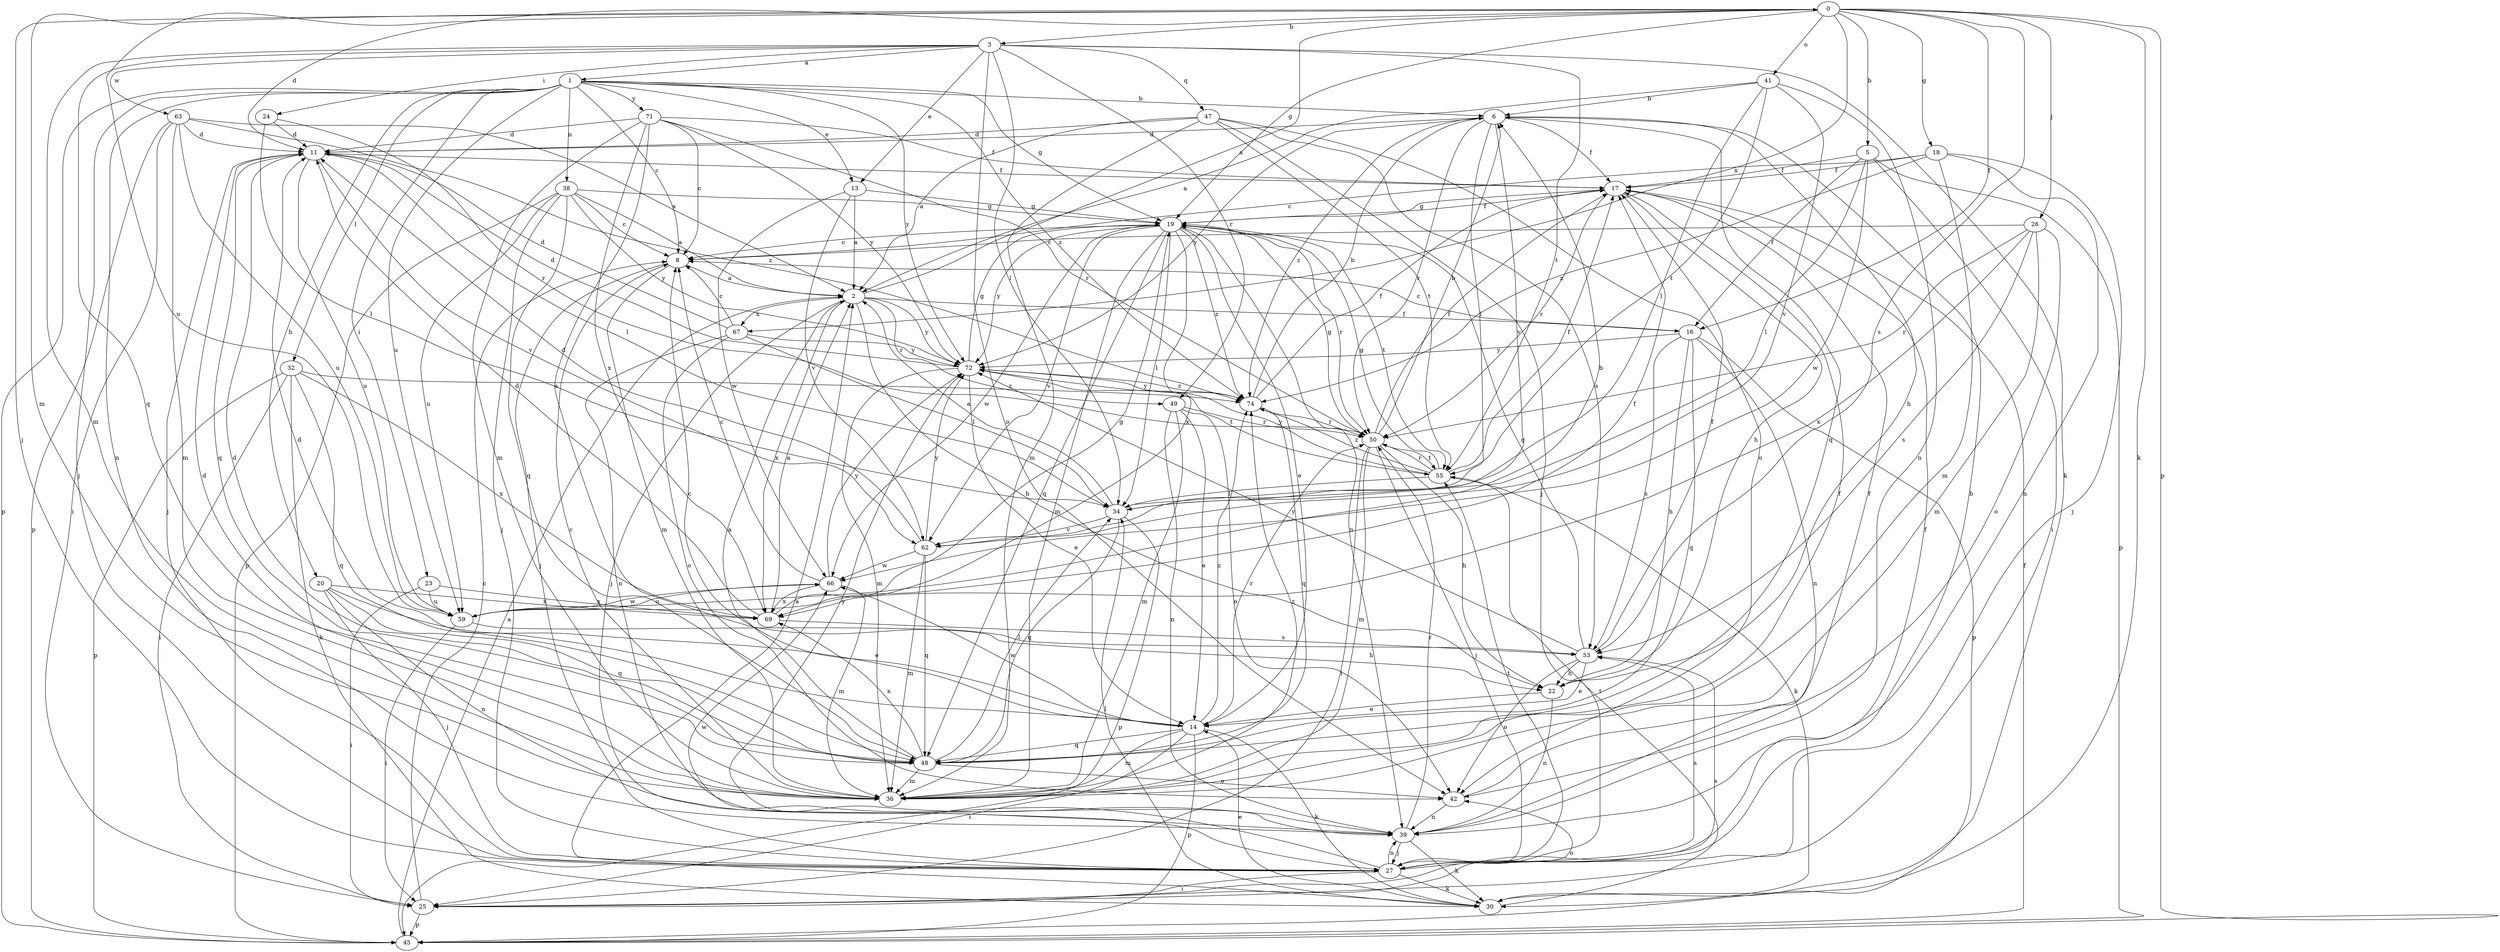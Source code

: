 strict digraph  {
0;
1;
2;
3;
5;
6;
8;
11;
13;
14;
16;
17;
18;
19;
20;
22;
23;
24;
25;
26;
27;
30;
32;
34;
36;
38;
39;
41;
42;
45;
47;
48;
49;
50;
53;
55;
59;
62;
63;
66;
67;
69;
71;
72;
74;
0 -> 3  [label=b];
0 -> 5  [label=b];
0 -> 11  [label=d];
0 -> 16  [label=f];
0 -> 18  [label=g];
0 -> 19  [label=g];
0 -> 26  [label=j];
0 -> 27  [label=j];
0 -> 30  [label=k];
0 -> 36  [label=m];
0 -> 41  [label=o];
0 -> 45  [label=p];
0 -> 53  [label=s];
0 -> 59  [label=u];
0 -> 67  [label=x];
1 -> 6  [label=b];
1 -> 8  [label=c];
1 -> 13  [label=e];
1 -> 19  [label=g];
1 -> 20  [label=h];
1 -> 23  [label=i];
1 -> 27  [label=j];
1 -> 32  [label=l];
1 -> 38  [label=n];
1 -> 39  [label=n];
1 -> 45  [label=p];
1 -> 59  [label=u];
1 -> 71  [label=y];
1 -> 72  [label=y];
1 -> 74  [label=z];
2 -> 0  [label=a];
2 -> 16  [label=f];
2 -> 22  [label=h];
2 -> 27  [label=j];
2 -> 49  [label=r];
2 -> 67  [label=x];
2 -> 69  [label=x];
2 -> 72  [label=y];
3 -> 1  [label=a];
3 -> 13  [label=e];
3 -> 24  [label=i];
3 -> 30  [label=k];
3 -> 34  [label=l];
3 -> 36  [label=m];
3 -> 42  [label=o];
3 -> 47  [label=q];
3 -> 48  [label=q];
3 -> 49  [label=r];
3 -> 55  [label=t];
3 -> 63  [label=w];
5 -> 16  [label=f];
5 -> 17  [label=f];
5 -> 25  [label=i];
5 -> 34  [label=l];
5 -> 45  [label=p];
5 -> 66  [label=w];
6 -> 11  [label=d];
6 -> 17  [label=f];
6 -> 22  [label=h];
6 -> 34  [label=l];
6 -> 48  [label=q];
6 -> 50  [label=r];
6 -> 62  [label=v];
6 -> 72  [label=y];
6 -> 74  [label=z];
8 -> 2  [label=a];
8 -> 27  [label=j];
8 -> 36  [label=m];
11 -> 17  [label=f];
11 -> 27  [label=j];
11 -> 34  [label=l];
11 -> 48  [label=q];
11 -> 59  [label=u];
11 -> 62  [label=v];
13 -> 2  [label=a];
13 -> 19  [label=g];
13 -> 62  [label=v];
13 -> 66  [label=w];
14 -> 8  [label=c];
14 -> 11  [label=d];
14 -> 25  [label=i];
14 -> 30  [label=k];
14 -> 36  [label=m];
14 -> 45  [label=p];
14 -> 48  [label=q];
14 -> 50  [label=r];
14 -> 66  [label=w];
14 -> 74  [label=z];
16 -> 8  [label=c];
16 -> 22  [label=h];
16 -> 39  [label=n];
16 -> 45  [label=p];
16 -> 48  [label=q];
16 -> 53  [label=s];
16 -> 72  [label=y];
17 -> 19  [label=g];
17 -> 22  [label=h];
17 -> 50  [label=r];
18 -> 8  [label=c];
18 -> 17  [label=f];
18 -> 27  [label=j];
18 -> 36  [label=m];
18 -> 39  [label=n];
18 -> 74  [label=z];
19 -> 8  [label=c];
19 -> 14  [label=e];
19 -> 17  [label=f];
19 -> 34  [label=l];
19 -> 36  [label=m];
19 -> 39  [label=n];
19 -> 48  [label=q];
19 -> 50  [label=r];
19 -> 55  [label=t];
19 -> 62  [label=v];
19 -> 66  [label=w];
19 -> 69  [label=x];
19 -> 72  [label=y];
19 -> 74  [label=z];
20 -> 14  [label=e];
20 -> 27  [label=j];
20 -> 39  [label=n];
20 -> 48  [label=q];
20 -> 69  [label=x];
22 -> 14  [label=e];
22 -> 39  [label=n];
23 -> 25  [label=i];
23 -> 59  [label=u];
23 -> 69  [label=x];
24 -> 11  [label=d];
24 -> 34  [label=l];
24 -> 50  [label=r];
25 -> 8  [label=c];
25 -> 42  [label=o];
25 -> 45  [label=p];
25 -> 53  [label=s];
26 -> 8  [label=c];
26 -> 36  [label=m];
26 -> 42  [label=o];
26 -> 50  [label=r];
26 -> 53  [label=s];
26 -> 69  [label=x];
27 -> 6  [label=b];
27 -> 17  [label=f];
27 -> 25  [label=i];
27 -> 30  [label=k];
27 -> 39  [label=n];
27 -> 53  [label=s];
27 -> 55  [label=t];
27 -> 66  [label=w];
30 -> 2  [label=a];
30 -> 14  [label=e];
30 -> 34  [label=l];
30 -> 55  [label=t];
32 -> 25  [label=i];
32 -> 30  [label=k];
32 -> 45  [label=p];
32 -> 48  [label=q];
32 -> 69  [label=x];
32 -> 74  [label=z];
34 -> 2  [label=a];
34 -> 45  [label=p];
34 -> 48  [label=q];
34 -> 62  [label=v];
36 -> 8  [label=c];
36 -> 11  [label=d];
36 -> 17  [label=f];
36 -> 74  [label=z];
38 -> 2  [label=a];
38 -> 8  [label=c];
38 -> 19  [label=g];
38 -> 27  [label=j];
38 -> 45  [label=p];
38 -> 48  [label=q];
38 -> 59  [label=u];
38 -> 72  [label=y];
39 -> 27  [label=j];
39 -> 30  [label=k];
39 -> 50  [label=r];
39 -> 72  [label=y];
41 -> 2  [label=a];
41 -> 6  [label=b];
41 -> 34  [label=l];
41 -> 39  [label=n];
41 -> 55  [label=t];
41 -> 62  [label=v];
42 -> 17  [label=f];
42 -> 39  [label=n];
45 -> 2  [label=a];
45 -> 17  [label=f];
47 -> 2  [label=a];
47 -> 11  [label=d];
47 -> 27  [label=j];
47 -> 36  [label=m];
47 -> 42  [label=o];
47 -> 53  [label=s];
47 -> 55  [label=t];
48 -> 2  [label=a];
48 -> 11  [label=d];
48 -> 34  [label=l];
48 -> 36  [label=m];
48 -> 42  [label=o];
48 -> 69  [label=x];
49 -> 14  [label=e];
49 -> 36  [label=m];
49 -> 39  [label=n];
49 -> 42  [label=o];
49 -> 50  [label=r];
50 -> 6  [label=b];
50 -> 17  [label=f];
50 -> 19  [label=g];
50 -> 22  [label=h];
50 -> 25  [label=i];
50 -> 27  [label=j];
50 -> 36  [label=m];
50 -> 55  [label=t];
53 -> 14  [label=e];
53 -> 17  [label=f];
53 -> 19  [label=g];
53 -> 22  [label=h];
53 -> 42  [label=o];
53 -> 72  [label=y];
55 -> 17  [label=f];
55 -> 19  [label=g];
55 -> 30  [label=k];
55 -> 34  [label=l];
55 -> 50  [label=r];
55 -> 72  [label=y];
55 -> 74  [label=z];
59 -> 6  [label=b];
59 -> 17  [label=f];
59 -> 22  [label=h];
59 -> 25  [label=i];
59 -> 66  [label=w];
62 -> 11  [label=d];
62 -> 36  [label=m];
62 -> 48  [label=q];
62 -> 66  [label=w];
62 -> 72  [label=y];
63 -> 2  [label=a];
63 -> 11  [label=d];
63 -> 25  [label=i];
63 -> 36  [label=m];
63 -> 45  [label=p];
63 -> 59  [label=u];
63 -> 74  [label=z];
66 -> 8  [label=c];
66 -> 36  [label=m];
66 -> 59  [label=u];
66 -> 69  [label=x];
66 -> 72  [label=y];
67 -> 8  [label=c];
67 -> 11  [label=d];
67 -> 34  [label=l];
67 -> 39  [label=n];
67 -> 42  [label=o];
67 -> 72  [label=y];
69 -> 2  [label=a];
69 -> 11  [label=d];
69 -> 19  [label=g];
69 -> 53  [label=s];
71 -> 8  [label=c];
71 -> 11  [label=d];
71 -> 17  [label=f];
71 -> 36  [label=m];
71 -> 50  [label=r];
71 -> 53  [label=s];
71 -> 69  [label=x];
71 -> 72  [label=y];
72 -> 11  [label=d];
72 -> 14  [label=e];
72 -> 19  [label=g];
72 -> 36  [label=m];
72 -> 55  [label=t];
72 -> 74  [label=z];
74 -> 6  [label=b];
74 -> 17  [label=f];
74 -> 48  [label=q];
74 -> 50  [label=r];
74 -> 72  [label=y];
}

